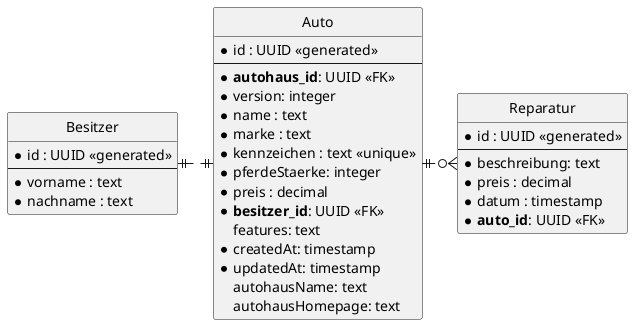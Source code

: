 @startuml ER Diagramm

' hide the spot
hide circle

' evtl. Prbleme mit Kraehenfuessen vermeiden
skinparam linetype ortho

entity "Besitzer" {
  * id : UUID <<generated>>
  --
  * vorname : text
  * nachname : text
}

entity "Auto" {
  * id : UUID <<generated>>
  --
  * **autohaus_id**: UUID <<FK>>
  * version: integer
  * name : text
  * marke : text
  * kennzeichen : text <<unique>>
  * pferdeStaerke: integer
  * preis : decimal
  * **besitzer_id**: UUID <<FK>>
    features: text
  * createdAt: timestamp
  * updatedAt: timestamp
  autohausName: text
  autohausHomepage: text
}

entity "Reparatur" {
  * id : UUID <<generated>>
  --
  * beschreibung: text
  * preis : decimal
  * datum : timestamp
  * **auto_id**: UUID <<FK>>
}

Auto ||.left.|| Besitzer
Auto ||.right.o{ Reparatur

@enduml
